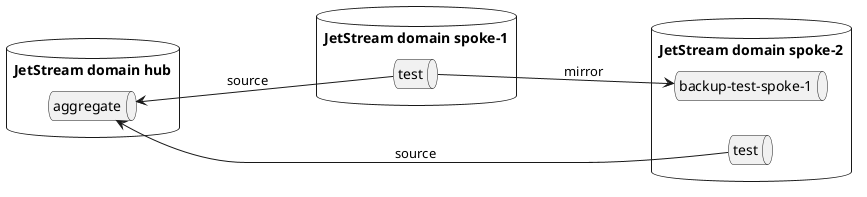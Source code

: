 @startuml
left to right direction
database "JetStream domain hub" as jshub {
    queue aggregate
}

database "JetStream domain spoke-1" as jsspoke1 {
    queue "test" as test1 
}

database "JetStream domain spoke-2" as jsspoke2 {
    queue "test" as test2 
    queue "backup-test-spoke-1" as backup
}

aggregate <--- test1 : source
aggregate <--- test2 : source
test1 ---> backup : mirror
@enduml